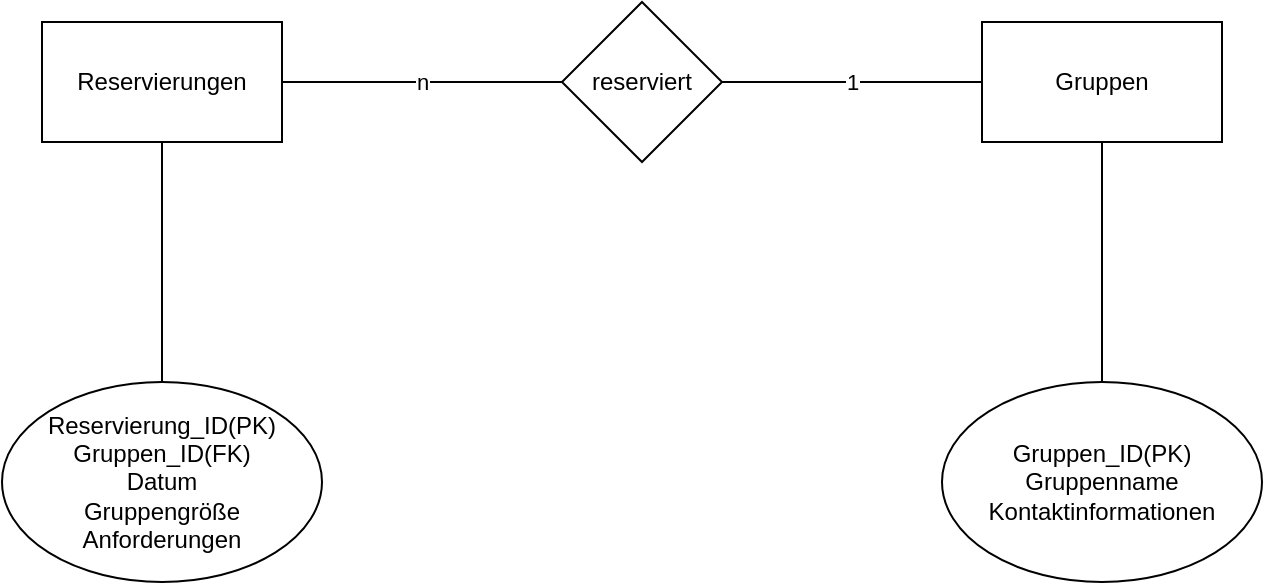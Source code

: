 <mxfile version="24.9.1">
  <diagram name="Seite-1" id="iQG80czTlL0BdlnLGspK">
    <mxGraphModel dx="1219" dy="1100" grid="1" gridSize="10" guides="1" tooltips="1" connect="1" arrows="1" fold="1" page="1" pageScale="1" pageWidth="827" pageHeight="1169" math="0" shadow="0">
      <root>
        <mxCell id="0" />
        <mxCell id="1" parent="0" />
        <mxCell id="WyGPODhQ9tmKDL1N24B0-1" value="Reservierungen" style="rounded=0;whiteSpace=wrap;html=1;" vertex="1" parent="1">
          <mxGeometry x="90" y="300" width="120" height="60" as="geometry" />
        </mxCell>
        <mxCell id="WyGPODhQ9tmKDL1N24B0-7" value="" style="edgeStyle=orthogonalEdgeStyle;rounded=0;orthogonalLoop=1;jettySize=auto;html=1;endArrow=none;endFill=0;" edge="1" parent="1" source="WyGPODhQ9tmKDL1N24B0-2" target="WyGPODhQ9tmKDL1N24B0-6">
          <mxGeometry relative="1" as="geometry" />
        </mxCell>
        <mxCell id="WyGPODhQ9tmKDL1N24B0-9" value="1" style="edgeStyle=orthogonalEdgeStyle;rounded=0;orthogonalLoop=1;jettySize=auto;html=1;exitX=0;exitY=0.5;exitDx=0;exitDy=0;entryX=1;entryY=0.5;entryDx=0;entryDy=0;endArrow=none;endFill=0;" edge="1" parent="1" source="WyGPODhQ9tmKDL1N24B0-2" target="WyGPODhQ9tmKDL1N24B0-8">
          <mxGeometry relative="1" as="geometry" />
        </mxCell>
        <mxCell id="WyGPODhQ9tmKDL1N24B0-2" value="Gruppen" style="rounded=0;whiteSpace=wrap;html=1;" vertex="1" parent="1">
          <mxGeometry x="560" y="300" width="120" height="60" as="geometry" />
        </mxCell>
        <mxCell id="WyGPODhQ9tmKDL1N24B0-3" value="&lt;div&gt;Reservierung_ID(PK)&lt;/div&gt;&lt;div&gt;Gruppen_ID(FK)&lt;br&gt;&lt;/div&gt;&lt;div&gt;Datum&lt;br&gt;&lt;/div&gt;&lt;div&gt;Gruppengröße&lt;/div&gt;&lt;div&gt;Anforderungen&lt;br&gt;&lt;/div&gt;" style="ellipse;whiteSpace=wrap;html=1;" vertex="1" parent="1">
          <mxGeometry x="70" y="480" width="160" height="100" as="geometry" />
        </mxCell>
        <mxCell id="WyGPODhQ9tmKDL1N24B0-4" value="" style="endArrow=none;html=1;rounded=0;entryX=0.5;entryY=1;entryDx=0;entryDy=0;exitX=0.5;exitY=0;exitDx=0;exitDy=0;" edge="1" parent="1" source="WyGPODhQ9tmKDL1N24B0-3" target="WyGPODhQ9tmKDL1N24B0-1">
          <mxGeometry width="50" height="50" relative="1" as="geometry">
            <mxPoint x="390" y="590" as="sourcePoint" />
            <mxPoint x="440" y="540" as="targetPoint" />
          </mxGeometry>
        </mxCell>
        <mxCell id="WyGPODhQ9tmKDL1N24B0-6" value="&lt;div&gt;Gruppen_ID(PK)&lt;/div&gt;&lt;div&gt;Gruppenname&lt;/div&gt;&lt;div&gt;Kontaktinformationen&lt;br&gt;&lt;/div&gt;" style="ellipse;whiteSpace=wrap;html=1;" vertex="1" parent="1">
          <mxGeometry x="540" y="480" width="160" height="100" as="geometry" />
        </mxCell>
        <mxCell id="WyGPODhQ9tmKDL1N24B0-10" value="n" style="edgeStyle=orthogonalEdgeStyle;rounded=0;orthogonalLoop=1;jettySize=auto;html=1;exitX=0;exitY=0.5;exitDx=0;exitDy=0;entryX=1;entryY=0.5;entryDx=0;entryDy=0;endArrow=none;endFill=0;" edge="1" parent="1" source="WyGPODhQ9tmKDL1N24B0-8" target="WyGPODhQ9tmKDL1N24B0-1">
          <mxGeometry relative="1" as="geometry" />
        </mxCell>
        <mxCell id="WyGPODhQ9tmKDL1N24B0-8" value="reserviert" style="rhombus;whiteSpace=wrap;html=1;" vertex="1" parent="1">
          <mxGeometry x="350" y="290" width="80" height="80" as="geometry" />
        </mxCell>
      </root>
    </mxGraphModel>
  </diagram>
</mxfile>
